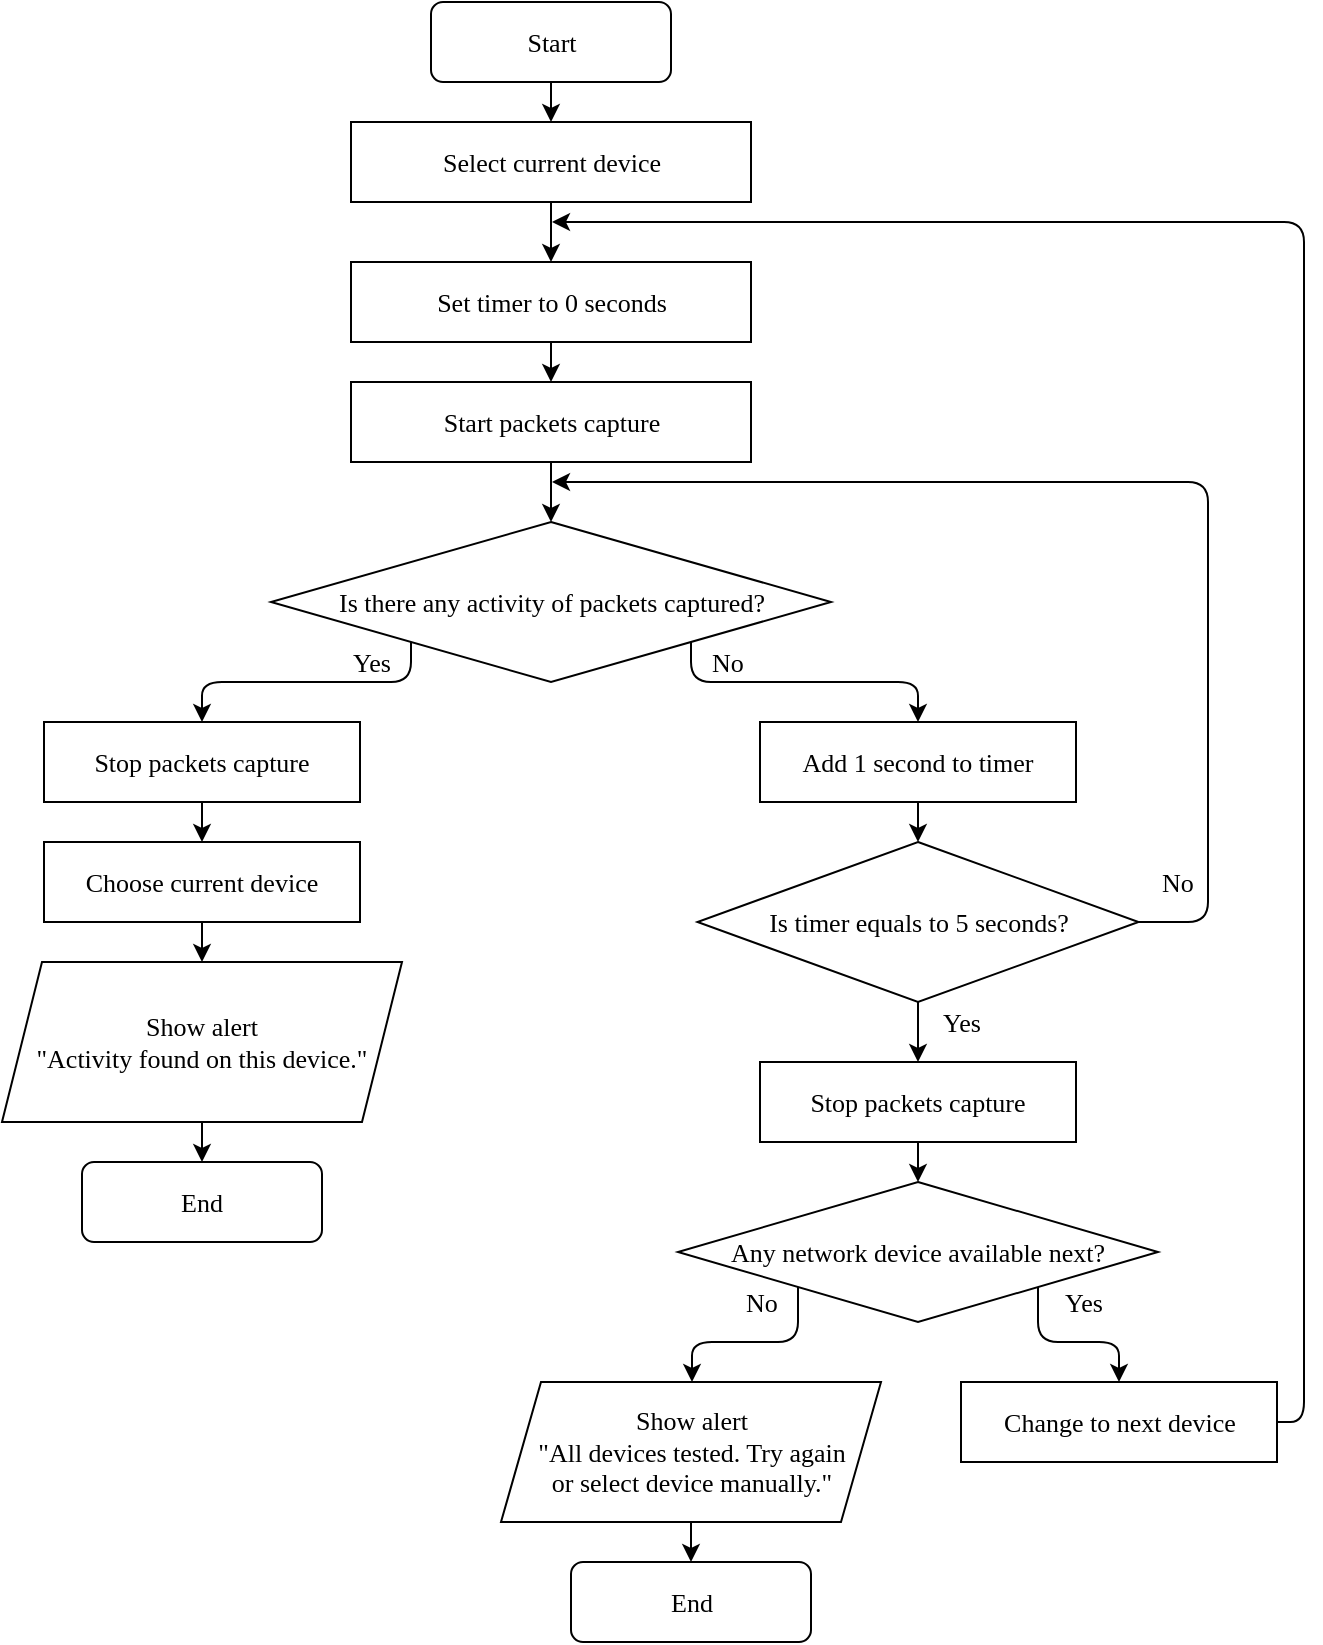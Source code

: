 <mxfile version="14.2.4" type="device"><diagram id="uMYIoGzAV-UHGw6K-MVL" name="Page-1"><mxGraphModel dx="1426" dy="737" grid="0" gridSize="10" guides="1" tooltips="1" connect="1" arrows="1" fold="1" page="1" pageScale="1" pageWidth="827" pageHeight="1169" background="#ffffff" math="0" shadow="0"><root><mxCell id="0"/><mxCell id="1" parent="0"/><mxCell id="nBgz-mOi5AKoZCZCJYnJ-22" style="edgeStyle=orthogonalEdgeStyle;orthogonalLoop=1;jettySize=auto;html=1;exitX=0.5;exitY=1;exitDx=0;exitDy=0;fontFamily=Times New Roman;fontSize=13;" parent="1" source="nBgz-mOi5AKoZCZCJYnJ-1" target="nBgz-mOi5AKoZCZCJYnJ-2" edge="1"><mxGeometry relative="1" as="geometry"/></mxCell><mxCell id="nBgz-mOi5AKoZCZCJYnJ-1" value="&lt;font style=&quot;font-size: 13px;&quot;&gt;Start&lt;/font&gt;" style="whiteSpace=wrap;html=1;fontFamily=Times New Roman;fontSize=13;rounded=1;" parent="1" vertex="1"><mxGeometry x="309.5" y="50" width="120" height="40" as="geometry"/></mxCell><mxCell id="nBgz-mOi5AKoZCZCJYnJ-23" style="edgeStyle=orthogonalEdgeStyle;orthogonalLoop=1;jettySize=auto;html=1;exitX=0.5;exitY=1;exitDx=0;exitDy=0;entryX=0.5;entryY=0;entryDx=0;entryDy=0;fontFamily=Times New Roman;fontSize=13;" parent="1" source="nBgz-mOi5AKoZCZCJYnJ-2" target="nBgz-mOi5AKoZCZCJYnJ-3" edge="1"><mxGeometry relative="1" as="geometry"/></mxCell><mxCell id="nBgz-mOi5AKoZCZCJYnJ-2" value="Select current device" style="whiteSpace=wrap;html=1;fontFamily=Times New Roman;fontSize=13;" parent="1" vertex="1"><mxGeometry x="269.5" y="110" width="200" height="40" as="geometry"/></mxCell><mxCell id="nBgz-mOi5AKoZCZCJYnJ-24" style="edgeStyle=orthogonalEdgeStyle;orthogonalLoop=1;jettySize=auto;html=1;exitX=0.5;exitY=1;exitDx=0;exitDy=0;fontFamily=Times New Roman;fontSize=13;" parent="1" source="nBgz-mOi5AKoZCZCJYnJ-3" target="nBgz-mOi5AKoZCZCJYnJ-4" edge="1"><mxGeometry relative="1" as="geometry"/></mxCell><mxCell id="nBgz-mOi5AKoZCZCJYnJ-3" value="Set timer to 0 seconds" style="whiteSpace=wrap;html=1;fontFamily=Times New Roman;fontSize=13;" parent="1" vertex="1"><mxGeometry x="269.5" y="180" width="200" height="40" as="geometry"/></mxCell><mxCell id="nBgz-mOi5AKoZCZCJYnJ-25" style="edgeStyle=orthogonalEdgeStyle;orthogonalLoop=1;jettySize=auto;html=1;exitX=0.5;exitY=1;exitDx=0;exitDy=0;entryX=0.5;entryY=0;entryDx=0;entryDy=0;fontFamily=Times New Roman;fontSize=13;" parent="1" source="nBgz-mOi5AKoZCZCJYnJ-4" target="nBgz-mOi5AKoZCZCJYnJ-6" edge="1"><mxGeometry relative="1" as="geometry"/></mxCell><mxCell id="nBgz-mOi5AKoZCZCJYnJ-4" value="Start packets capture" style="whiteSpace=wrap;html=1;fontFamily=Times New Roman;fontSize=13;" parent="1" vertex="1"><mxGeometry x="269.5" y="240" width="200" height="40" as="geometry"/></mxCell><mxCell id="nBgz-mOi5AKoZCZCJYnJ-26" style="edgeStyle=orthogonalEdgeStyle;orthogonalLoop=1;jettySize=auto;html=1;exitX=1;exitY=1;exitDx=0;exitDy=0;entryX=0.5;entryY=0;entryDx=0;entryDy=0;fontFamily=Times New Roman;fontSize=13;" parent="1" source="nBgz-mOi5AKoZCZCJYnJ-6" target="nBgz-mOi5AKoZCZCJYnJ-8" edge="1"><mxGeometry relative="1" as="geometry"><Array as="points"><mxPoint x="440" y="390"/><mxPoint x="553" y="390"/></Array></mxGeometry></mxCell><mxCell id="nBgz-mOi5AKoZCZCJYnJ-27" style="edgeStyle=orthogonalEdgeStyle;orthogonalLoop=1;jettySize=auto;html=1;exitX=0;exitY=1;exitDx=0;exitDy=0;entryX=0.5;entryY=0;entryDx=0;entryDy=0;fontFamily=Times New Roman;fontSize=13;" parent="1" source="nBgz-mOi5AKoZCZCJYnJ-6" target="nBgz-mOi5AKoZCZCJYnJ-7" edge="1"><mxGeometry relative="1" as="geometry"><Array as="points"><mxPoint x="300" y="390"/><mxPoint x="195" y="390"/></Array></mxGeometry></mxCell><mxCell id="nBgz-mOi5AKoZCZCJYnJ-6" value="Is there any activity of packets captured?" style="rhombus;whiteSpace=wrap;html=1;fontFamily=Times New Roman;fontSize=13;" parent="1" vertex="1"><mxGeometry x="229.5" y="310" width="280" height="80" as="geometry"/></mxCell><mxCell id="nBgz-mOi5AKoZCZCJYnJ-28" style="edgeStyle=orthogonalEdgeStyle;orthogonalLoop=1;jettySize=auto;html=1;exitX=0.5;exitY=1;exitDx=0;exitDy=0;entryX=0.5;entryY=0;entryDx=0;entryDy=0;fontFamily=Times New Roman;fontSize=13;" parent="1" source="nBgz-mOi5AKoZCZCJYnJ-7" target="nBgz-mOi5AKoZCZCJYnJ-9" edge="1"><mxGeometry relative="1" as="geometry"/></mxCell><mxCell id="nBgz-mOi5AKoZCZCJYnJ-7" value="Stop packets capture" style="whiteSpace=wrap;html=1;fontFamily=Times New Roman;fontSize=13;" parent="1" vertex="1"><mxGeometry x="116" y="410" width="158" height="40" as="geometry"/></mxCell><mxCell id="nBgz-mOi5AKoZCZCJYnJ-31" style="edgeStyle=orthogonalEdgeStyle;orthogonalLoop=1;jettySize=auto;html=1;exitX=0.5;exitY=1;exitDx=0;exitDy=0;entryX=0.5;entryY=0;entryDx=0;entryDy=0;fontFamily=Times New Roman;fontSize=13;" parent="1" source="nBgz-mOi5AKoZCZCJYnJ-8" target="nBgz-mOi5AKoZCZCJYnJ-11" edge="1"><mxGeometry relative="1" as="geometry"/></mxCell><mxCell id="nBgz-mOi5AKoZCZCJYnJ-8" value="Add 1 second to timer" style="whiteSpace=wrap;html=1;fontFamily=Times New Roman;fontSize=13;" parent="1" vertex="1"><mxGeometry x="474" y="410" width="158" height="40" as="geometry"/></mxCell><mxCell id="nBgz-mOi5AKoZCZCJYnJ-29" style="edgeStyle=orthogonalEdgeStyle;orthogonalLoop=1;jettySize=auto;html=1;exitX=0.5;exitY=1;exitDx=0;exitDy=0;fontFamily=Times New Roman;fontSize=13;" parent="1" source="nBgz-mOi5AKoZCZCJYnJ-9" target="nBgz-mOi5AKoZCZCJYnJ-10" edge="1"><mxGeometry relative="1" as="geometry"/></mxCell><mxCell id="nBgz-mOi5AKoZCZCJYnJ-9" value="Choose current device" style="whiteSpace=wrap;html=1;fontFamily=Times New Roman;fontSize=13;" parent="1" vertex="1"><mxGeometry x="116" y="470" width="158" height="40" as="geometry"/></mxCell><mxCell id="nBgz-mOi5AKoZCZCJYnJ-30" style="edgeStyle=orthogonalEdgeStyle;orthogonalLoop=1;jettySize=auto;html=1;exitX=0.5;exitY=1;exitDx=0;exitDy=0;entryX=0.5;entryY=0;entryDx=0;entryDy=0;fontFamily=Times New Roman;fontSize=13;" parent="1" source="nBgz-mOi5AKoZCZCJYnJ-10" target="nBgz-mOi5AKoZCZCJYnJ-13" edge="1"><mxGeometry relative="1" as="geometry"/></mxCell><mxCell id="nBgz-mOi5AKoZCZCJYnJ-10" value="Show alert &lt;br style=&quot;font-size: 13px&quot;&gt;&quot;Activity found on this device.&quot;" style="shape=parallelogram;perimeter=parallelogramPerimeter;whiteSpace=wrap;html=1;fixedSize=1;fontFamily=Times New Roman;fontSize=13;" parent="1" vertex="1"><mxGeometry x="95" y="530" width="200" height="80" as="geometry"/></mxCell><mxCell id="nBgz-mOi5AKoZCZCJYnJ-33" style="edgeStyle=orthogonalEdgeStyle;orthogonalLoop=1;jettySize=auto;html=1;exitX=1;exitY=0.5;exitDx=0;exitDy=0;fontFamily=Times New Roman;fontSize=13;" parent="1" source="nBgz-mOi5AKoZCZCJYnJ-11" edge="1"><mxGeometry relative="1" as="geometry"><mxPoint x="370" y="290" as="targetPoint"/><Array as="points"><mxPoint x="698" y="510"/><mxPoint x="698" y="290"/></Array></mxGeometry></mxCell><mxCell id="nBgz-mOi5AKoZCZCJYnJ-54" style="edgeStyle=orthogonalEdgeStyle;rounded=0;orthogonalLoop=1;jettySize=auto;html=1;exitX=0.5;exitY=1;exitDx=0;exitDy=0;entryX=0.5;entryY=0;entryDx=0;entryDy=0;fontFamily=Times New Roman;fontSize=13;" parent="1" source="nBgz-mOi5AKoZCZCJYnJ-11" target="nBgz-mOi5AKoZCZCJYnJ-41" edge="1"><mxGeometry relative="1" as="geometry"/></mxCell><mxCell id="nBgz-mOi5AKoZCZCJYnJ-11" value="Is timer equals to 5 seconds?" style="rhombus;whiteSpace=wrap;html=1;fontFamily=Times New Roman;fontSize=13;" parent="1" vertex="1"><mxGeometry x="442.75" y="470" width="220.5" height="80" as="geometry"/></mxCell><mxCell id="nBgz-mOi5AKoZCZCJYnJ-13" value="End" style="whiteSpace=wrap;html=1;fontFamily=Times New Roman;fontSize=13;rounded=1;" parent="1" vertex="1"><mxGeometry x="135" y="630" width="120" height="40" as="geometry"/></mxCell><mxCell id="nBgz-mOi5AKoZCZCJYnJ-34" style="edgeStyle=orthogonalEdgeStyle;orthogonalLoop=1;jettySize=auto;html=1;exitX=0;exitY=1;exitDx=0;exitDy=0;fontFamily=Times New Roman;fontSize=13;" parent="1" source="nBgz-mOi5AKoZCZCJYnJ-16" target="nBgz-mOi5AKoZCZCJYnJ-19" edge="1"><mxGeometry relative="1" as="geometry"><Array as="points"><mxPoint x="493" y="720"/><mxPoint x="440" y="720"/></Array></mxGeometry></mxCell><mxCell id="nBgz-mOi5AKoZCZCJYnJ-35" style="edgeStyle=orthogonalEdgeStyle;orthogonalLoop=1;jettySize=auto;html=1;exitX=1;exitY=1;exitDx=0;exitDy=0;entryX=0.5;entryY=0;entryDx=0;entryDy=0;fontFamily=Times New Roman;fontSize=13;" parent="1" source="nBgz-mOi5AKoZCZCJYnJ-16" target="nBgz-mOi5AKoZCZCJYnJ-18" edge="1"><mxGeometry relative="1" as="geometry"><Array as="points"><mxPoint x="613" y="720"/><mxPoint x="654" y="720"/></Array></mxGeometry></mxCell><mxCell id="nBgz-mOi5AKoZCZCJYnJ-16" value="Any network device available next?" style="rhombus;whiteSpace=wrap;html=1;fontFamily=Times New Roman;fontSize=13;" parent="1" vertex="1"><mxGeometry x="433" y="640" width="240" height="70" as="geometry"/></mxCell><mxCell id="nBgz-mOi5AKoZCZCJYnJ-37" style="edgeStyle=orthogonalEdgeStyle;orthogonalLoop=1;jettySize=auto;html=1;exitX=1;exitY=0.5;exitDx=0;exitDy=0;fontFamily=Times New Roman;fontSize=13;" parent="1" source="nBgz-mOi5AKoZCZCJYnJ-18" edge="1"><mxGeometry relative="1" as="geometry"><mxPoint x="370" y="160" as="targetPoint"/><Array as="points"><mxPoint x="746" y="760"/><mxPoint x="746" y="160"/></Array></mxGeometry></mxCell><mxCell id="nBgz-mOi5AKoZCZCJYnJ-18" value="Change to next device" style="whiteSpace=wrap;html=1;fontFamily=Times New Roman;fontSize=13;" parent="1" vertex="1"><mxGeometry x="574.5" y="740" width="158" height="40" as="geometry"/></mxCell><mxCell id="nBgz-mOi5AKoZCZCJYnJ-36" style="edgeStyle=orthogonalEdgeStyle;orthogonalLoop=1;jettySize=auto;html=1;exitX=0.5;exitY=1;exitDx=0;exitDy=0;entryX=0.5;entryY=0;entryDx=0;entryDy=0;fontFamily=Times New Roman;fontSize=13;" parent="1" source="nBgz-mOi5AKoZCZCJYnJ-19" target="nBgz-mOi5AKoZCZCJYnJ-20" edge="1"><mxGeometry relative="1" as="geometry"/></mxCell><mxCell id="nBgz-mOi5AKoZCZCJYnJ-19" value="Show alert &lt;br style=&quot;font-size: 13px&quot;&gt;&quot;All devices tested. Try again &lt;br&gt;or select device manually.&quot;" style="shape=parallelogram;perimeter=parallelogramPerimeter;whiteSpace=wrap;html=1;fixedSize=1;fontFamily=Times New Roman;fontSize=13;" parent="1" vertex="1"><mxGeometry x="344.5" y="740" width="190" height="70" as="geometry"/></mxCell><mxCell id="nBgz-mOi5AKoZCZCJYnJ-20" value="End" style="whiteSpace=wrap;html=1;fontFamily=Times New Roman;fontSize=13;rounded=1;" parent="1" vertex="1"><mxGeometry x="379.5" y="830" width="120" height="40" as="geometry"/></mxCell><mxCell id="nBgz-mOi5AKoZCZCJYnJ-38" value="Yes" style="text;html=1;strokeColor=none;fillColor=none;align=center;verticalAlign=middle;whiteSpace=wrap;fontFamily=Times New Roman;fontSize=13;" parent="1" vertex="1"><mxGeometry x="260" y="370" width="40" height="20" as="geometry"/></mxCell><mxCell id="nBgz-mOi5AKoZCZCJYnJ-39" value="Yes" style="text;html=1;strokeColor=none;fillColor=none;align=center;verticalAlign=middle;whiteSpace=wrap;fontFamily=Times New Roman;fontSize=13;" parent="1" vertex="1"><mxGeometry x="616.25" y="690" width="40" height="20" as="geometry"/></mxCell><mxCell id="nBgz-mOi5AKoZCZCJYnJ-40" value="Yes" style="text;html=1;strokeColor=none;fillColor=none;align=center;verticalAlign=middle;whiteSpace=wrap;fontFamily=Times New Roman;fontSize=13;" parent="1" vertex="1"><mxGeometry x="554.5" y="550" width="40" height="20" as="geometry"/></mxCell><mxCell id="nBgz-mOi5AKoZCZCJYnJ-46" style="edgeStyle=orthogonalEdgeStyle;orthogonalLoop=1;jettySize=auto;html=1;exitX=0.5;exitY=1;exitDx=0;exitDy=0;entryX=0.5;entryY=0;entryDx=0;entryDy=0;fontFamily=Times New Roman;fontSize=13;" parent="1" source="nBgz-mOi5AKoZCZCJYnJ-41" target="nBgz-mOi5AKoZCZCJYnJ-16" edge="1"><mxGeometry relative="1" as="geometry"/></mxCell><mxCell id="nBgz-mOi5AKoZCZCJYnJ-41" value="Stop packets capture" style="whiteSpace=wrap;html=1;fontFamily=Times New Roman;fontSize=13;" parent="1" vertex="1"><mxGeometry x="474" y="580" width="158" height="40" as="geometry"/></mxCell><mxCell id="nBgz-mOi5AKoZCZCJYnJ-47" value="No" style="text;html=1;strokeColor=none;fillColor=none;align=center;verticalAlign=middle;whiteSpace=wrap;fontFamily=Times New Roman;fontSize=13;" parent="1" vertex="1"><mxGeometry x="663.25" y="480" width="40" height="20" as="geometry"/></mxCell><mxCell id="nBgz-mOi5AKoZCZCJYnJ-48" value="No" style="text;html=1;strokeColor=none;fillColor=none;align=center;verticalAlign=middle;whiteSpace=wrap;fontFamily=Times New Roman;fontSize=13;" parent="1" vertex="1"><mxGeometry x="454.5" y="690" width="40" height="20" as="geometry"/></mxCell><mxCell id="nBgz-mOi5AKoZCZCJYnJ-49" value="No" style="text;html=1;strokeColor=none;fillColor=none;align=center;verticalAlign=middle;whiteSpace=wrap;fontFamily=Times New Roman;fontSize=13;" parent="1" vertex="1"><mxGeometry x="438.25" y="370" width="40" height="20" as="geometry"/></mxCell></root></mxGraphModel></diagram></mxfile>